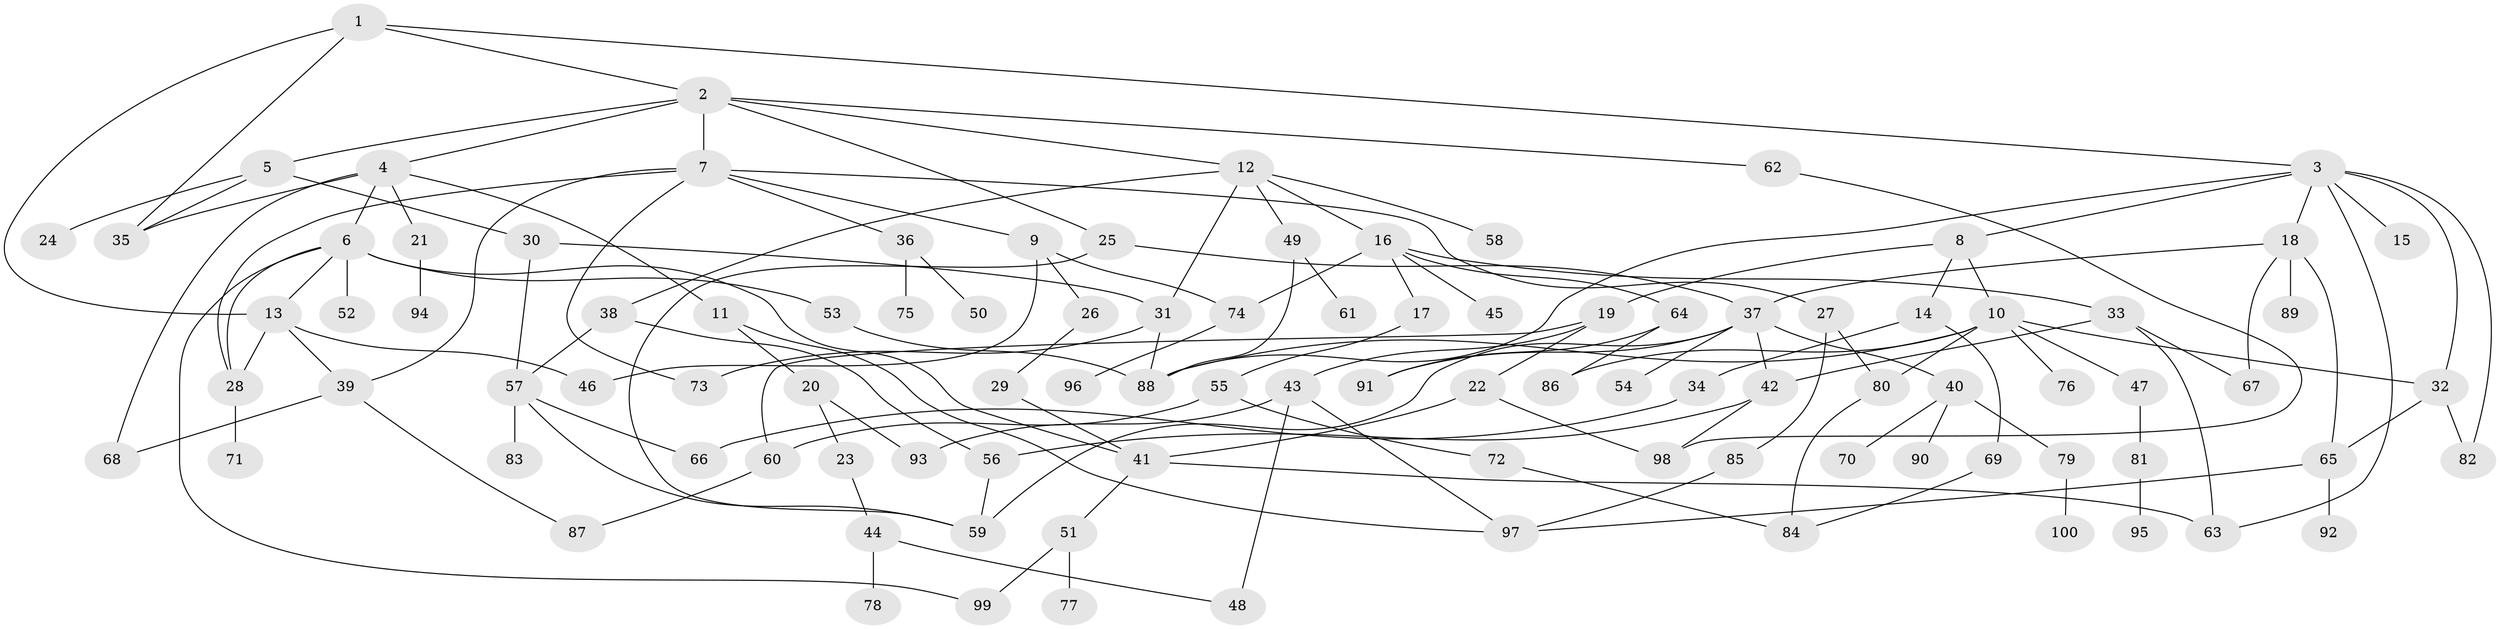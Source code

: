 // Generated by graph-tools (version 1.1) at 2025/10/02/27/25 16:10:50]
// undirected, 100 vertices, 145 edges
graph export_dot {
graph [start="1"]
  node [color=gray90,style=filled];
  1;
  2;
  3;
  4;
  5;
  6;
  7;
  8;
  9;
  10;
  11;
  12;
  13;
  14;
  15;
  16;
  17;
  18;
  19;
  20;
  21;
  22;
  23;
  24;
  25;
  26;
  27;
  28;
  29;
  30;
  31;
  32;
  33;
  34;
  35;
  36;
  37;
  38;
  39;
  40;
  41;
  42;
  43;
  44;
  45;
  46;
  47;
  48;
  49;
  50;
  51;
  52;
  53;
  54;
  55;
  56;
  57;
  58;
  59;
  60;
  61;
  62;
  63;
  64;
  65;
  66;
  67;
  68;
  69;
  70;
  71;
  72;
  73;
  74;
  75;
  76;
  77;
  78;
  79;
  80;
  81;
  82;
  83;
  84;
  85;
  86;
  87;
  88;
  89;
  90;
  91;
  92;
  93;
  94;
  95;
  96;
  97;
  98;
  99;
  100;
  1 -- 2;
  1 -- 3;
  1 -- 13;
  1 -- 35;
  2 -- 4;
  2 -- 5;
  2 -- 7;
  2 -- 12;
  2 -- 25;
  2 -- 62;
  3 -- 8;
  3 -- 15;
  3 -- 18;
  3 -- 82;
  3 -- 63;
  3 -- 32;
  3 -- 88;
  4 -- 6;
  4 -- 11;
  4 -- 21;
  4 -- 68;
  4 -- 35;
  5 -- 24;
  5 -- 30;
  5 -- 35;
  6 -- 52;
  6 -- 53;
  6 -- 28;
  6 -- 13;
  6 -- 41;
  6 -- 99;
  7 -- 9;
  7 -- 27;
  7 -- 28;
  7 -- 36;
  7 -- 39;
  7 -- 73;
  8 -- 10;
  8 -- 14;
  8 -- 19;
  9 -- 26;
  9 -- 74;
  9 -- 46;
  10 -- 32;
  10 -- 47;
  10 -- 76;
  10 -- 86;
  10 -- 80;
  10 -- 88;
  11 -- 20;
  11 -- 97;
  12 -- 16;
  12 -- 31;
  12 -- 38;
  12 -- 49;
  12 -- 58;
  13 -- 39;
  13 -- 46;
  13 -- 28;
  14 -- 34;
  14 -- 69;
  16 -- 17;
  16 -- 33;
  16 -- 45;
  16 -- 64;
  16 -- 74;
  17 -- 55;
  18 -- 67;
  18 -- 89;
  18 -- 65;
  18 -- 37;
  19 -- 22;
  19 -- 43;
  19 -- 60;
  20 -- 23;
  20 -- 93;
  21 -- 94;
  22 -- 41;
  22 -- 98;
  23 -- 44;
  25 -- 37;
  25 -- 59;
  26 -- 29;
  27 -- 80;
  27 -- 85;
  28 -- 71;
  29 -- 41;
  30 -- 57;
  30 -- 31;
  31 -- 73;
  31 -- 88;
  32 -- 65;
  32 -- 82;
  33 -- 63;
  33 -- 42;
  33 -- 67;
  34 -- 66;
  36 -- 50;
  36 -- 75;
  37 -- 40;
  37 -- 42;
  37 -- 54;
  37 -- 91;
  37 -- 59;
  38 -- 57;
  38 -- 56;
  39 -- 87;
  39 -- 68;
  40 -- 70;
  40 -- 79;
  40 -- 90;
  41 -- 51;
  41 -- 63;
  42 -- 56;
  42 -- 98;
  43 -- 48;
  43 -- 93;
  43 -- 97;
  44 -- 78;
  44 -- 48;
  47 -- 81;
  49 -- 61;
  49 -- 88;
  51 -- 77;
  51 -- 99;
  53 -- 88;
  55 -- 72;
  55 -- 60;
  56 -- 59;
  57 -- 66;
  57 -- 83;
  57 -- 59;
  60 -- 87;
  62 -- 98;
  64 -- 91;
  64 -- 86;
  65 -- 92;
  65 -- 97;
  69 -- 84;
  72 -- 84;
  74 -- 96;
  79 -- 100;
  80 -- 84;
  81 -- 95;
  85 -- 97;
}

